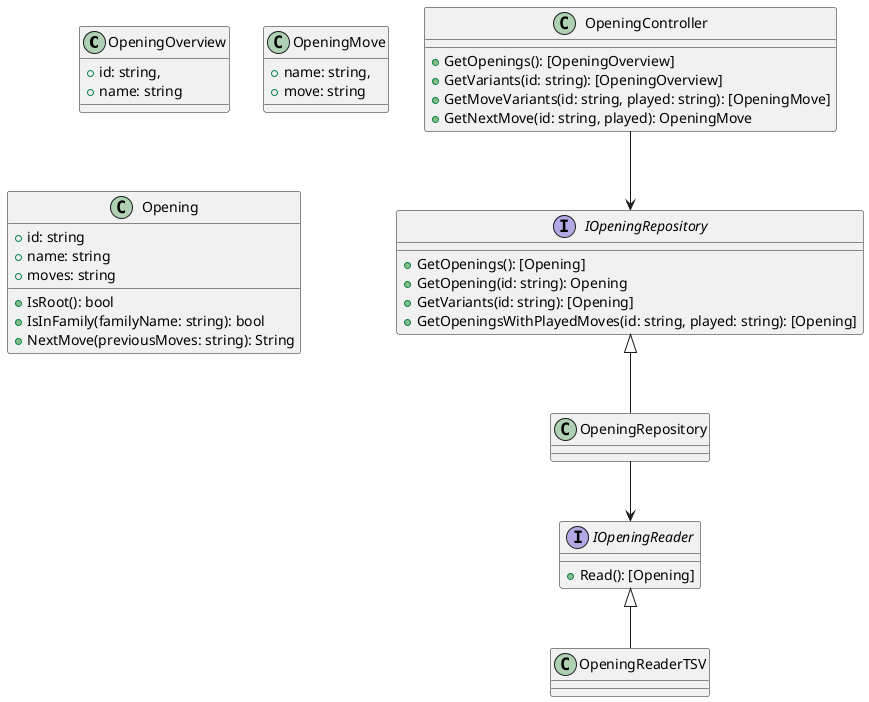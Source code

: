 @startuml
class OpeningOverview {
    + id: string,
    + name: string
}
class OpeningMove {
    + name: string,
    + move: string
}
class Opening {
    + id: string
    + name: string
    + moves: string
    + IsRoot(): bool
    + IsInFamily(familyName: string): bool
    + NextMove(previousMoves: string): String
}
class OpeningController {
    + GetOpenings(): [OpeningOverview]
    + GetVariants(id: string): [OpeningOverview]
    + GetMoveVariants(id: string, played: string): [OpeningMove]
    + GetNextMove(id: string, played): OpeningMove
}
interface IOpeningRepository {
    + GetOpenings(): [Opening]
    + GetOpening(id: string): Opening
    + GetVariants(id: string): [Opening]
    + GetOpeningsWithPlayedMoves(id: string, played: string): [Opening]
}
Interface IOpeningReader {
    + Read(): [Opening]
}


OpeningController --> IOpeningRepository
IOpeningRepository <|-- OpeningRepository
OpeningRepository --> IOpeningReader
IOpeningReader <|-- OpeningReaderTSV
@enduml
